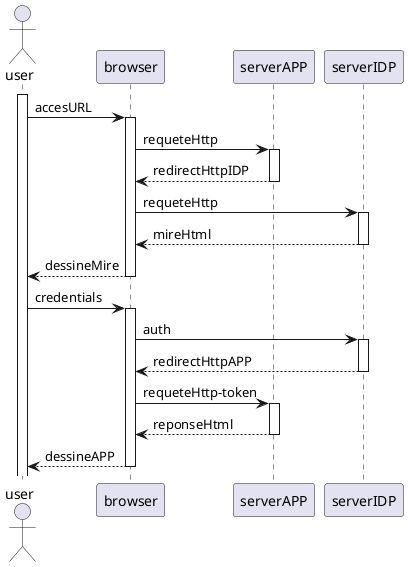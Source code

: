 @startuml sequence-idp
actor       user
participant browser
participant serverAPP
participant serverIDP

activate user
user -> browser: accesURL
activate browser
browser -> serverAPP: requeteHttp
activate serverAPP
return redirectHttpIDP
browser -> serverIDP: requeteHttp
activate serverIDP
return mireHtml
return  dessineMire


user -> browser : credentials
activate browser
browser -> serverIDP: auth
activate serverIDP
return redirectHttpAPP
browser -> serverAPP: requeteHttp-token
activate serverAPP
return reponseHtml
return dessineAPP
@enduml